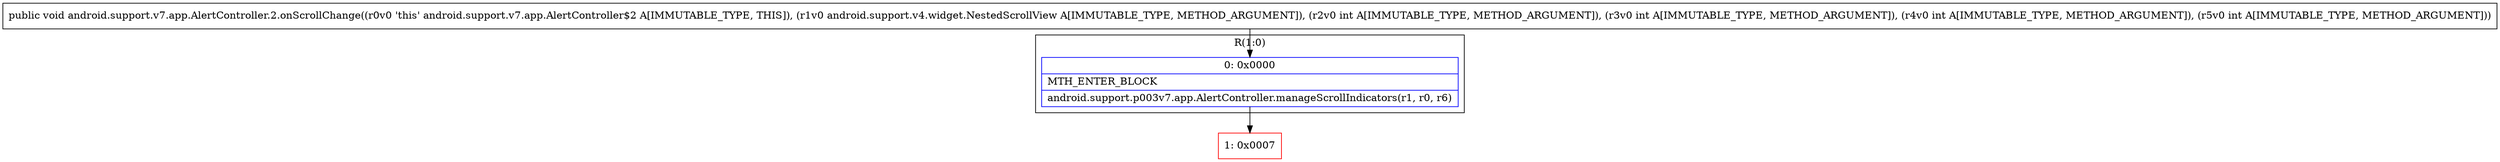 digraph "CFG forandroid.support.v7.app.AlertController.2.onScrollChange(Landroid\/support\/v4\/widget\/NestedScrollView;IIII)V" {
subgraph cluster_Region_567905355 {
label = "R(1:0)";
node [shape=record,color=blue];
Node_0 [shape=record,label="{0\:\ 0x0000|MTH_ENTER_BLOCK\l|android.support.p003v7.app.AlertController.manageScrollIndicators(r1, r0, r6)\l}"];
}
Node_1 [shape=record,color=red,label="{1\:\ 0x0007}"];
MethodNode[shape=record,label="{public void android.support.v7.app.AlertController.2.onScrollChange((r0v0 'this' android.support.v7.app.AlertController$2 A[IMMUTABLE_TYPE, THIS]), (r1v0 android.support.v4.widget.NestedScrollView A[IMMUTABLE_TYPE, METHOD_ARGUMENT]), (r2v0 int A[IMMUTABLE_TYPE, METHOD_ARGUMENT]), (r3v0 int A[IMMUTABLE_TYPE, METHOD_ARGUMENT]), (r4v0 int A[IMMUTABLE_TYPE, METHOD_ARGUMENT]), (r5v0 int A[IMMUTABLE_TYPE, METHOD_ARGUMENT])) }"];
MethodNode -> Node_0;
Node_0 -> Node_1;
}

